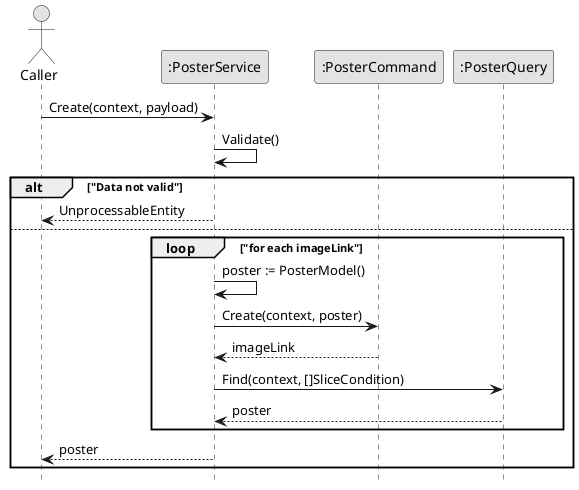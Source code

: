 @startuml CreatePoster

skinparam Monochrome true
skinparam Shadowing false
hide footbox

actor Caller
participant ":PosterService" as PosterService
participant ":PosterCommand" as PosterCommand
participant ":PosterQuery" as PosterQuery

Caller->PosterService: Create(context, payload)
PosterService->PosterService: Validate()

alt "Data not valid"
    PosterService-->Caller: UnprocessableEntity
else
    loop "for each imageLink"
        PosterService->PosterService: poster := PosterModel()
        PosterService->PosterCommand: Create(context, poster)
        PosterCommand-->PosterService: imageLink

        PosterService->PosterQuery: Find(context, []SliceCondition)
        PosterQuery-->PosterService: poster
    end
    PosterService-->Caller: poster
end

@enduml